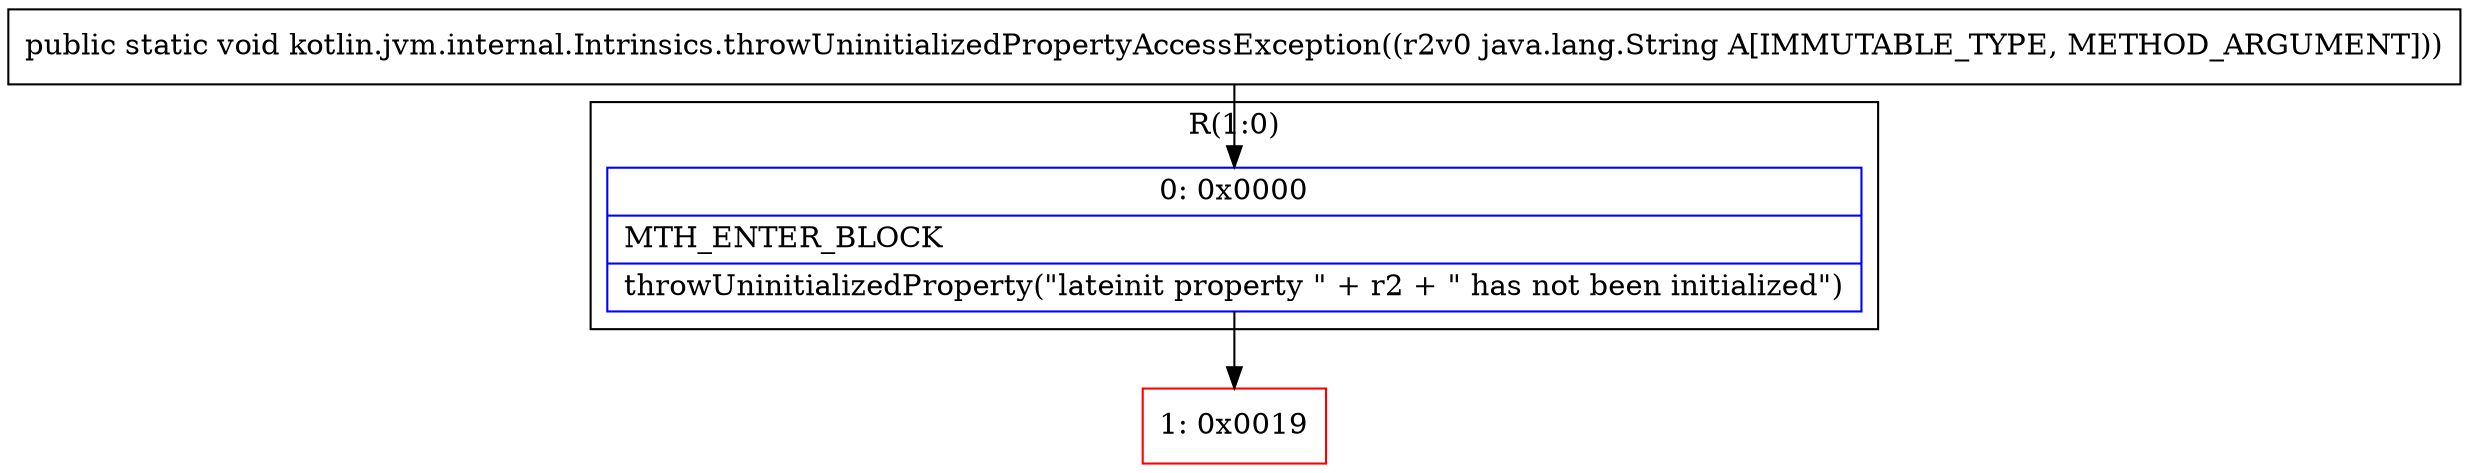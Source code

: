 digraph "CFG forkotlin.jvm.internal.Intrinsics.throwUninitializedPropertyAccessException(Ljava\/lang\/String;)V" {
subgraph cluster_Region_1358141453 {
label = "R(1:0)";
node [shape=record,color=blue];
Node_0 [shape=record,label="{0\:\ 0x0000|MTH_ENTER_BLOCK\l|throwUninitializedProperty(\"lateinit property \" + r2 + \" has not been initialized\")\l}"];
}
Node_1 [shape=record,color=red,label="{1\:\ 0x0019}"];
MethodNode[shape=record,label="{public static void kotlin.jvm.internal.Intrinsics.throwUninitializedPropertyAccessException((r2v0 java.lang.String A[IMMUTABLE_TYPE, METHOD_ARGUMENT])) }"];
MethodNode -> Node_0;
Node_0 -> Node_1;
}

